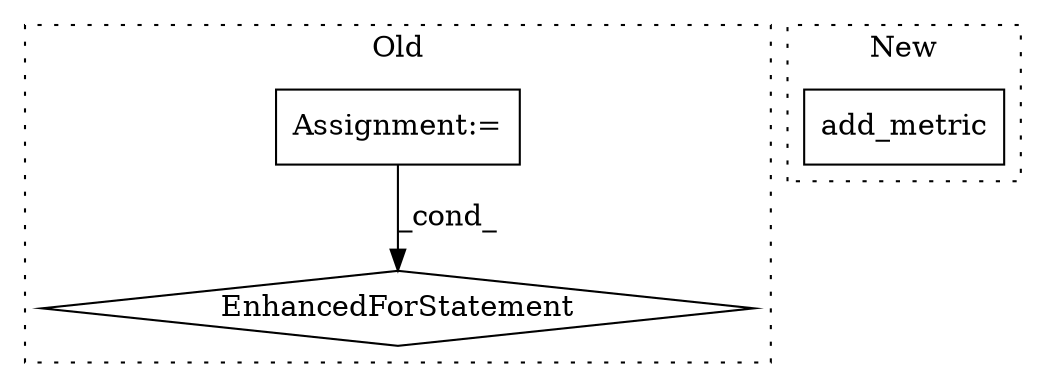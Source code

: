 digraph G {
subgraph cluster0 {
1 [label="EnhancedForStatement" a="70" s="5322,5428" l="69,2" shape="diamond"];
3 [label="Assignment:=" a="7" s="5322,5428" l="69,2" shape="box"];
label = "Old";
style="dotted";
}
subgraph cluster1 {
2 [label="add_metric" a="32" s="4848,4877" l="11,1" shape="box"];
label = "New";
style="dotted";
}
3 -> 1 [label="_cond_"];
}